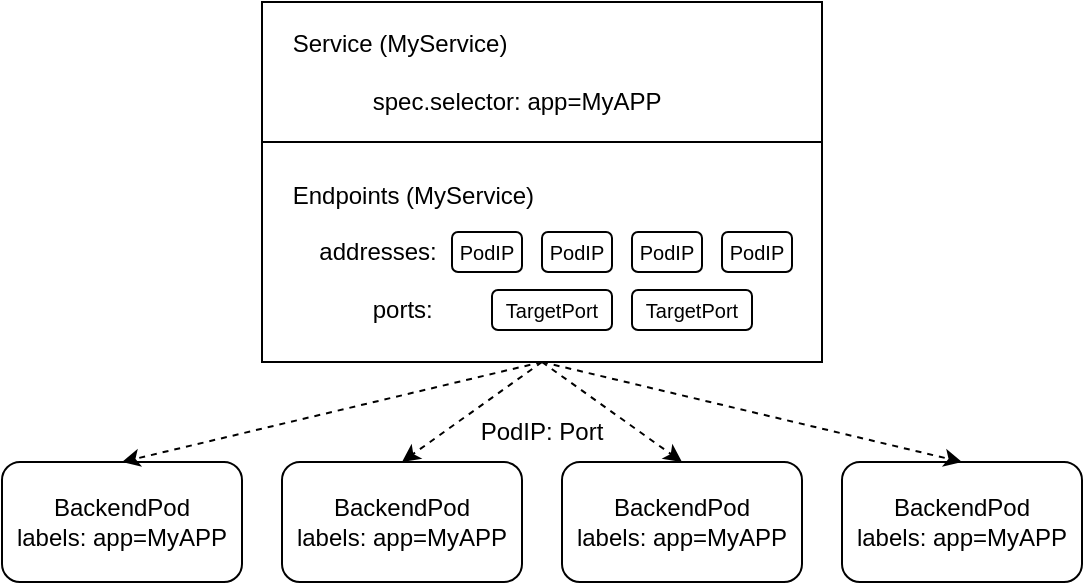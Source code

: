 <mxfile version="21.6.1" type="device">
  <diagram name="第 1 页" id="mbbMeT6vz4AFnkfvKPPb">
    <mxGraphModel dx="819" dy="478" grid="1" gridSize="10" guides="1" tooltips="1" connect="1" arrows="1" fold="1" page="1" pageScale="1" pageWidth="1169" pageHeight="827" math="0" shadow="0">
      <root>
        <mxCell id="0" />
        <mxCell id="1" parent="0" />
        <mxCell id="TXv0nFeJduu0BksFQTrR-35" value="" style="group" vertex="1" connectable="0" parent="1">
          <mxGeometry x="350" y="240" width="540" height="290" as="geometry" />
        </mxCell>
        <mxCell id="TXv0nFeJduu0BksFQTrR-7" value="" style="group" vertex="1" connectable="0" parent="TXv0nFeJduu0BksFQTrR-35">
          <mxGeometry x="130" width="280" height="180" as="geometry" />
        </mxCell>
        <mxCell id="TXv0nFeJduu0BksFQTrR-5" value="&amp;nbsp; &amp;nbsp; Service (MyService)&lt;br&gt;&lt;br&gt;&lt;span style=&quot;white-space: pre;&quot;&gt;&#x9;&lt;/span&gt;&lt;span style=&quot;white-space: pre;&quot;&gt;&#x9;&lt;/span&gt;spec.selector: app=MyAPP" style="rounded=0;whiteSpace=wrap;html=1;align=left;" vertex="1" parent="TXv0nFeJduu0BksFQTrR-7">
          <mxGeometry width="280" height="70" as="geometry" />
        </mxCell>
        <mxCell id="TXv0nFeJduu0BksFQTrR-6" value="&amp;nbsp; &amp;nbsp; Endpoints (MyService)&lt;br&gt;&lt;br&gt;&lt;span style=&quot;white-space: pre;&quot;&gt;&#x9;&lt;/span&gt;addresses:&lt;br&gt;&lt;br&gt;&lt;span style=&quot;white-space: pre;&quot;&gt;&#x9;&lt;/span&gt;&lt;span style=&quot;white-space: pre;&quot;&gt;&#x9;&lt;/span&gt;ports:" style="rounded=0;whiteSpace=wrap;html=1;align=left;" vertex="1" parent="TXv0nFeJduu0BksFQTrR-7">
          <mxGeometry y="70" width="280" height="110" as="geometry" />
        </mxCell>
        <mxCell id="TXv0nFeJduu0BksFQTrR-9" value="&lt;font style=&quot;font-size: 10px;&quot;&gt;PodIP&lt;/font&gt;" style="rounded=1;whiteSpace=wrap;html=1;" vertex="1" parent="TXv0nFeJduu0BksFQTrR-7">
          <mxGeometry x="95" y="115" width="35" height="20" as="geometry" />
        </mxCell>
        <mxCell id="TXv0nFeJduu0BksFQTrR-12" value="&lt;font style=&quot;font-size: 10px;&quot;&gt;PodIP&lt;/font&gt;" style="rounded=1;whiteSpace=wrap;html=1;" vertex="1" parent="TXv0nFeJduu0BksFQTrR-7">
          <mxGeometry x="230" y="115" width="35" height="20" as="geometry" />
        </mxCell>
        <mxCell id="TXv0nFeJduu0BksFQTrR-11" value="&lt;font style=&quot;font-size: 10px;&quot;&gt;PodIP&lt;/font&gt;" style="rounded=1;whiteSpace=wrap;html=1;" vertex="1" parent="TXv0nFeJduu0BksFQTrR-7">
          <mxGeometry x="185" y="115" width="35" height="20" as="geometry" />
        </mxCell>
        <mxCell id="TXv0nFeJduu0BksFQTrR-10" value="&lt;font style=&quot;font-size: 10px;&quot;&gt;PodIP&lt;/font&gt;" style="rounded=1;whiteSpace=wrap;html=1;" vertex="1" parent="TXv0nFeJduu0BksFQTrR-7">
          <mxGeometry x="140" y="115" width="35" height="20" as="geometry" />
        </mxCell>
        <mxCell id="TXv0nFeJduu0BksFQTrR-22" value="&lt;font style=&quot;font-size: 10px;&quot;&gt;TargetPort&lt;/font&gt;" style="rounded=1;whiteSpace=wrap;html=1;" vertex="1" parent="TXv0nFeJduu0BksFQTrR-7">
          <mxGeometry x="115" y="144" width="60" height="20" as="geometry" />
        </mxCell>
        <mxCell id="TXv0nFeJduu0BksFQTrR-25" value="&lt;font style=&quot;font-size: 10px;&quot;&gt;TargetPort&lt;/font&gt;" style="rounded=1;whiteSpace=wrap;html=1;" vertex="1" parent="TXv0nFeJduu0BksFQTrR-7">
          <mxGeometry x="185" y="144" width="60" height="20" as="geometry" />
        </mxCell>
        <mxCell id="TXv0nFeJduu0BksFQTrR-26" value="BackendPod&lt;br&gt;labels: app=MyAPP" style="rounded=1;whiteSpace=wrap;html=1;" vertex="1" parent="TXv0nFeJduu0BksFQTrR-35">
          <mxGeometry y="230" width="120" height="60" as="geometry" />
        </mxCell>
        <mxCell id="TXv0nFeJduu0BksFQTrR-27" value="BackendPod&lt;br&gt;labels: app=MyAPP" style="rounded=1;whiteSpace=wrap;html=1;" vertex="1" parent="TXv0nFeJduu0BksFQTrR-35">
          <mxGeometry x="140" y="230" width="120" height="60" as="geometry" />
        </mxCell>
        <mxCell id="TXv0nFeJduu0BksFQTrR-28" value="BackendPod&lt;br&gt;labels: app=MyAPP" style="rounded=1;whiteSpace=wrap;html=1;" vertex="1" parent="TXv0nFeJduu0BksFQTrR-35">
          <mxGeometry x="280" y="230" width="120" height="60" as="geometry" />
        </mxCell>
        <mxCell id="TXv0nFeJduu0BksFQTrR-29" value="BackendPod&lt;br&gt;labels: app=MyAPP" style="rounded=1;whiteSpace=wrap;html=1;" vertex="1" parent="TXv0nFeJduu0BksFQTrR-35">
          <mxGeometry x="420" y="230" width="120" height="60" as="geometry" />
        </mxCell>
        <mxCell id="TXv0nFeJduu0BksFQTrR-30" value="" style="endArrow=classic;html=1;rounded=0;exitX=0.5;exitY=1;exitDx=0;exitDy=0;entryX=0.5;entryY=0;entryDx=0;entryDy=0;dashed=1;" edge="1" parent="TXv0nFeJduu0BksFQTrR-35" source="TXv0nFeJduu0BksFQTrR-6" target="TXv0nFeJduu0BksFQTrR-26">
          <mxGeometry width="50" height="50" relative="1" as="geometry">
            <mxPoint y="210" as="sourcePoint" />
            <mxPoint x="50" y="160" as="targetPoint" />
          </mxGeometry>
        </mxCell>
        <mxCell id="TXv0nFeJduu0BksFQTrR-31" value="" style="endArrow=classic;html=1;rounded=0;entryX=0.5;entryY=0;entryDx=0;entryDy=0;dashed=1;" edge="1" parent="TXv0nFeJduu0BksFQTrR-35" target="TXv0nFeJduu0BksFQTrR-27">
          <mxGeometry width="50" height="50" relative="1" as="geometry">
            <mxPoint x="270" y="180" as="sourcePoint" />
            <mxPoint x="70" y="240" as="targetPoint" />
          </mxGeometry>
        </mxCell>
        <mxCell id="TXv0nFeJduu0BksFQTrR-32" value="" style="endArrow=classic;html=1;rounded=0;entryX=0.5;entryY=0;entryDx=0;entryDy=0;dashed=1;exitX=0.5;exitY=1;exitDx=0;exitDy=0;" edge="1" parent="TXv0nFeJduu0BksFQTrR-35" source="TXv0nFeJduu0BksFQTrR-6" target="TXv0nFeJduu0BksFQTrR-28">
          <mxGeometry width="50" height="50" relative="1" as="geometry">
            <mxPoint x="300" y="190" as="sourcePoint" />
            <mxPoint x="230" y="240" as="targetPoint" />
          </mxGeometry>
        </mxCell>
        <mxCell id="TXv0nFeJduu0BksFQTrR-33" value="" style="endArrow=classic;html=1;rounded=0;entryX=0.5;entryY=0;entryDx=0;entryDy=0;dashed=1;" edge="1" parent="TXv0nFeJduu0BksFQTrR-35" target="TXv0nFeJduu0BksFQTrR-29">
          <mxGeometry width="50" height="50" relative="1" as="geometry">
            <mxPoint x="270" y="180" as="sourcePoint" />
            <mxPoint x="490" y="230" as="targetPoint" />
          </mxGeometry>
        </mxCell>
        <mxCell id="TXv0nFeJduu0BksFQTrR-34" value="PodIP: Port" style="text;html=1;strokeColor=none;fillColor=none;align=center;verticalAlign=middle;whiteSpace=wrap;rounded=0;" vertex="1" parent="TXv0nFeJduu0BksFQTrR-35">
          <mxGeometry x="230" y="200" width="80" height="30" as="geometry" />
        </mxCell>
      </root>
    </mxGraphModel>
  </diagram>
</mxfile>
